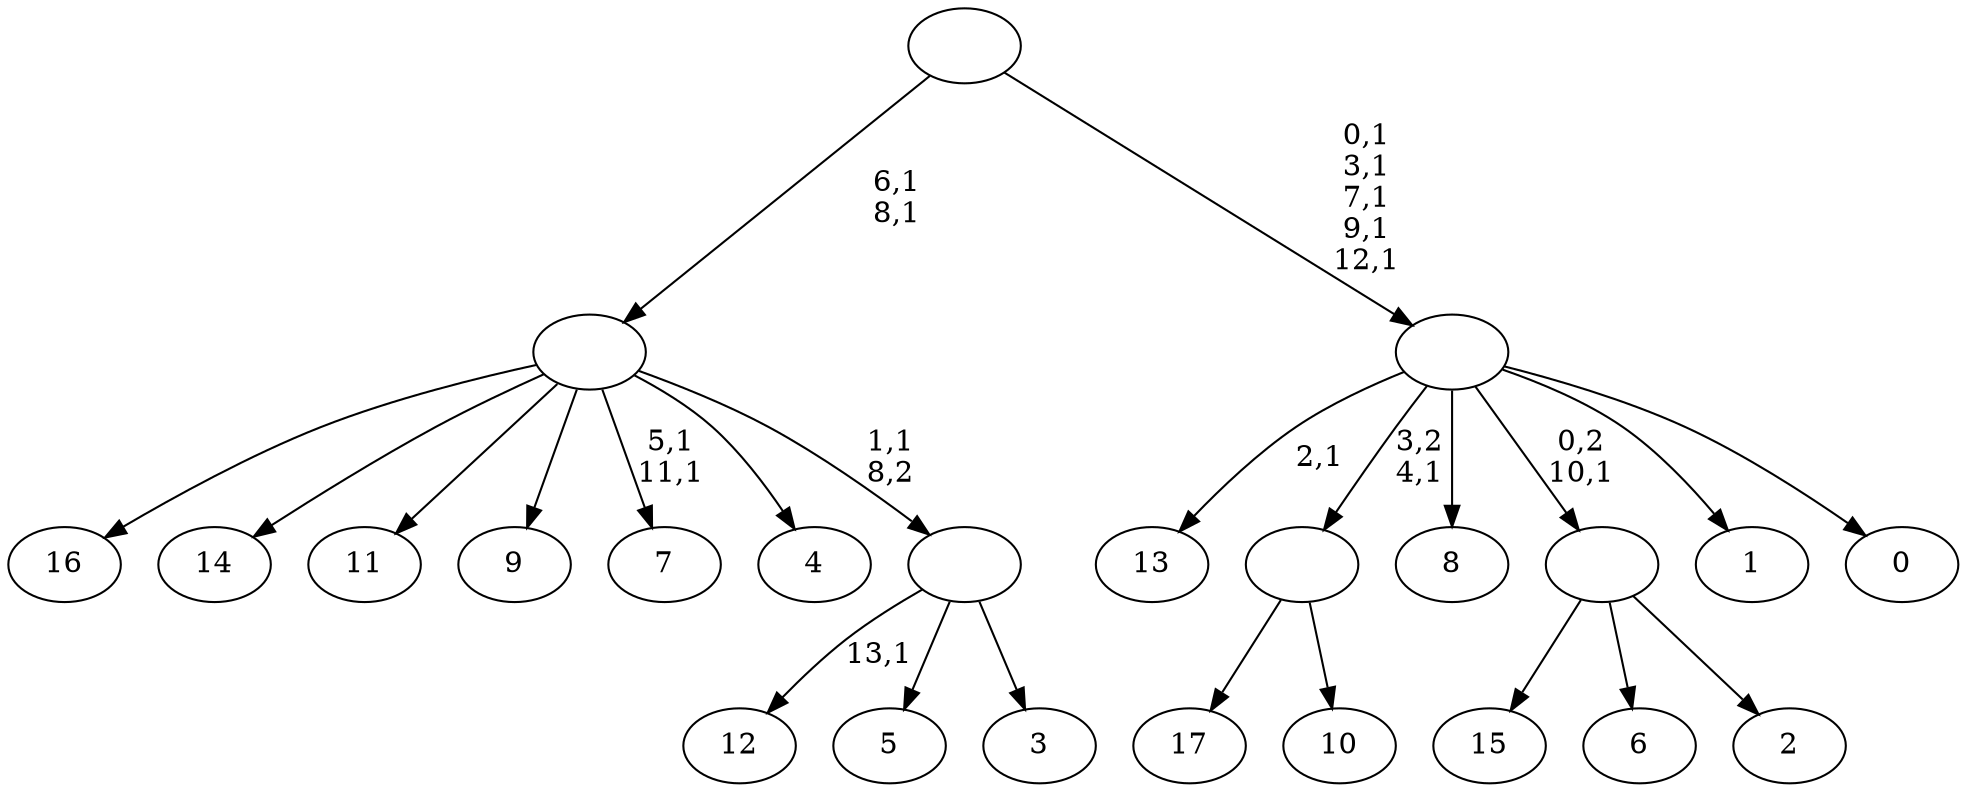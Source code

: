 digraph T {
	32 [label="17"]
	31 [label="16"]
	30 [label="15"]
	29 [label="14"]
	28 [label="13"]
	26 [label="12"]
	24 [label="11"]
	23 [label="10"]
	22 [label=""]
	21 [label="9"]
	20 [label="8"]
	19 [label="7"]
	16 [label="6"]
	15 [label="5"]
	14 [label="4"]
	13 [label="3"]
	12 [label=""]
	11 [label=""]
	9 [label="2"]
	8 [label=""]
	7 [label="1"]
	6 [label="0"]
	5 [label=""]
	0 [label=""]
	22 -> 32 [label=""]
	22 -> 23 [label=""]
	12 -> 26 [label="13,1"]
	12 -> 15 [label=""]
	12 -> 13 [label=""]
	11 -> 19 [label="5,1\n11,1"]
	11 -> 31 [label=""]
	11 -> 29 [label=""]
	11 -> 24 [label=""]
	11 -> 21 [label=""]
	11 -> 14 [label=""]
	11 -> 12 [label="1,1\n8,2"]
	8 -> 30 [label=""]
	8 -> 16 [label=""]
	8 -> 9 [label=""]
	5 -> 28 [label="2,1"]
	5 -> 22 [label="3,2\n4,1"]
	5 -> 20 [label=""]
	5 -> 8 [label="0,2\n10,1"]
	5 -> 7 [label=""]
	5 -> 6 [label=""]
	0 -> 5 [label="0,1\n3,1\n7,1\n9,1\n12,1"]
	0 -> 11 [label="6,1\n8,1"]
}
